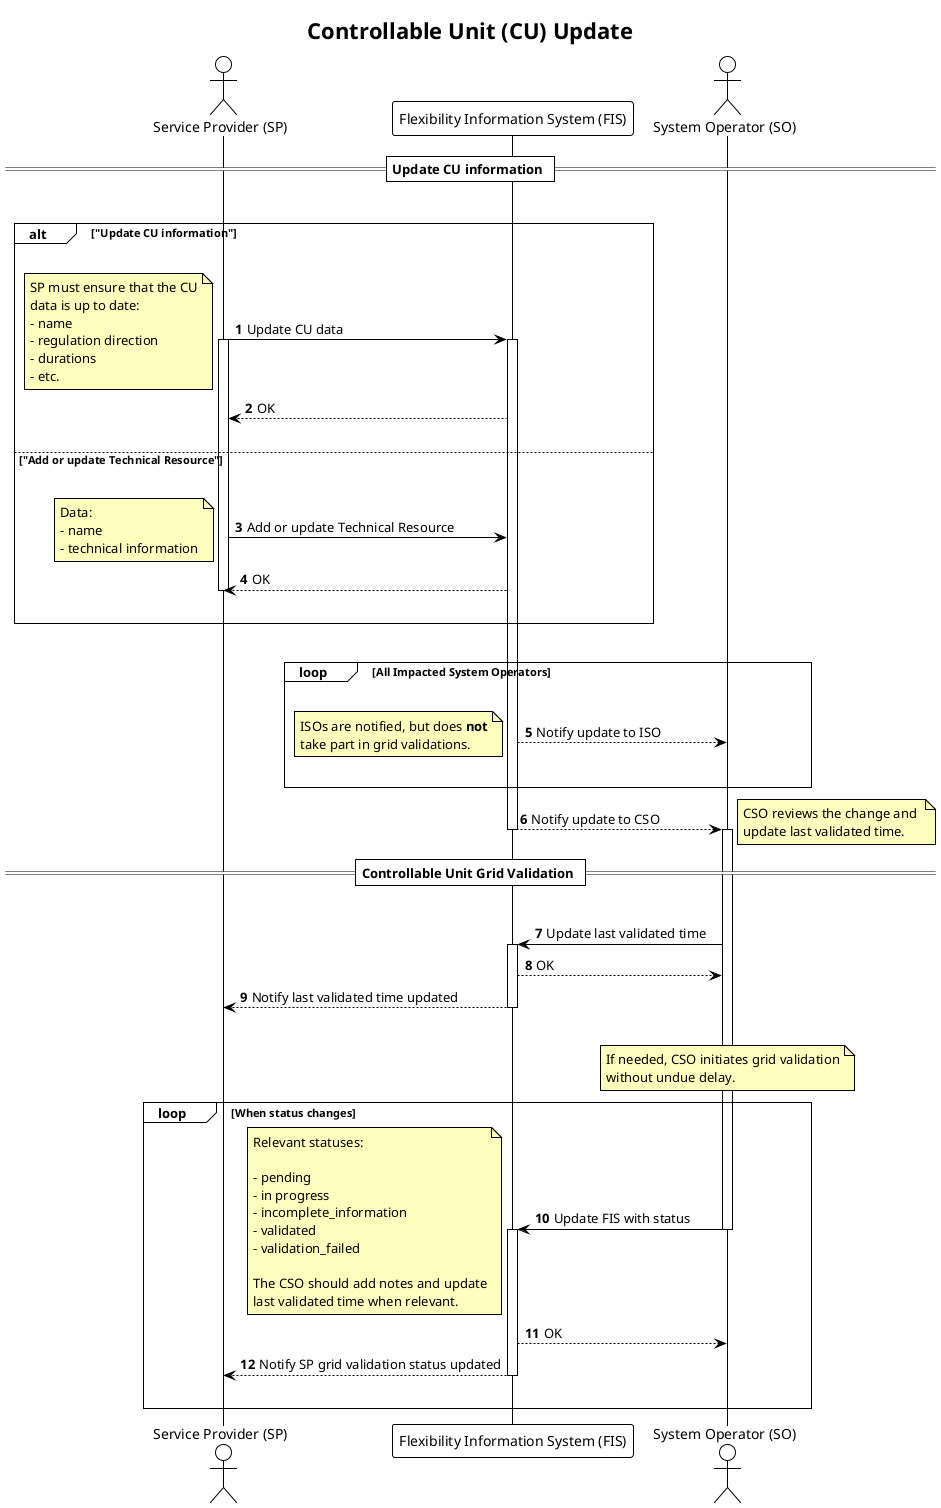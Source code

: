 @startuml controllable_unit_update
!theme plain

title Controllable Unit (CU) Update

autonumber
skinparam note {
    BackgroundColor #FFFFBD
}

actor "Service Provider (SP)" as SP
participant "Flexibility Information System (FIS)" as FIS
actor "System Operator (SO)" as SO


== Update CU information ==

|||

alt "Update CU information"
    |||
    SP -> FIS: Update CU data
    activate SP
note left
    SP must ensure that the CU
    data is up to date:
    - name
    - regulation direction
    - durations
    - etc.
end note
activate FIS
FIS --> SP: OK
    |||
else "Add or update Technical Resource"
    |||
    SP -> FIS: Add or update Technical Resource
    note left
        Data:
        - name
        - technical information
    end note
    FIS --> SP: OK
    deactivate SP
    |||
end
    |||

loop All Impacted System Operators
    |||
    FIS --> SO: Notify update to ISO
    note left
        ISOs are notified, but does <b>not</b>
        take part in grid validations.
    end note
    |||
end
FIS --> SO: Notify update to CSO
deactivate FIS

== Controllable Unit Grid Validation ==

activate SO 
    |||
note right
    CSO reviews the change and 
    update last validated time.
end note

SO -> FIS: Update last validated time
activate FIS
FIS --> SO: OK
FIS --> SP: Notify last validated time updated
deactivate FIS
|||

note over SO
    If needed, CSO initiates grid validation
    without undue delay.
end note

loop When status changes
    SO -> FIS: Update FIS with status
    deactivate SO
    note left
        Relevant statuses:

        - pending
        - in progress
        - incomplete_information
        - validated
        - validation_failed

        The CSO should add notes and update
        last validated time when relevant.
    end note
    activate FIS
    FIS --> SO: OK
    FIS --> SP: Notify SP grid validation status updated
    deactivate FIS
    |||
end


@enduml
